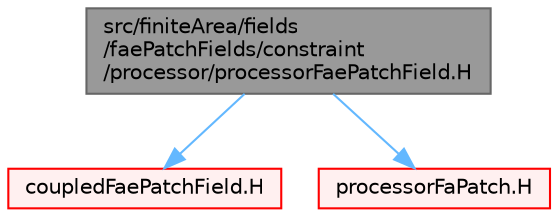 digraph "src/finiteArea/fields/faePatchFields/constraint/processor/processorFaePatchField.H"
{
 // LATEX_PDF_SIZE
  bgcolor="transparent";
  edge [fontname=Helvetica,fontsize=10,labelfontname=Helvetica,labelfontsize=10];
  node [fontname=Helvetica,fontsize=10,shape=box,height=0.2,width=0.4];
  Node1 [id="Node000001",label="src/finiteArea/fields\l/faePatchFields/constraint\l/processor/processorFaePatchField.H",height=0.2,width=0.4,color="gray40", fillcolor="grey60", style="filled", fontcolor="black",tooltip=" "];
  Node1 -> Node2 [id="edge1_Node000001_Node000002",color="steelblue1",style="solid",tooltip=" "];
  Node2 [id="Node000002",label="coupledFaePatchField.H",height=0.2,width=0.4,color="red", fillcolor="#FFF0F0", style="filled",URL="$coupledFaePatchField_8H.html",tooltip=" "];
  Node1 -> Node242 [id="edge2_Node000001_Node000242",color="steelblue1",style="solid",tooltip=" "];
  Node242 [id="Node000242",label="processorFaPatch.H",height=0.2,width=0.4,color="red", fillcolor="#FFF0F0", style="filled",URL="$processorFaPatch_8H.html",tooltip=" "];
}
